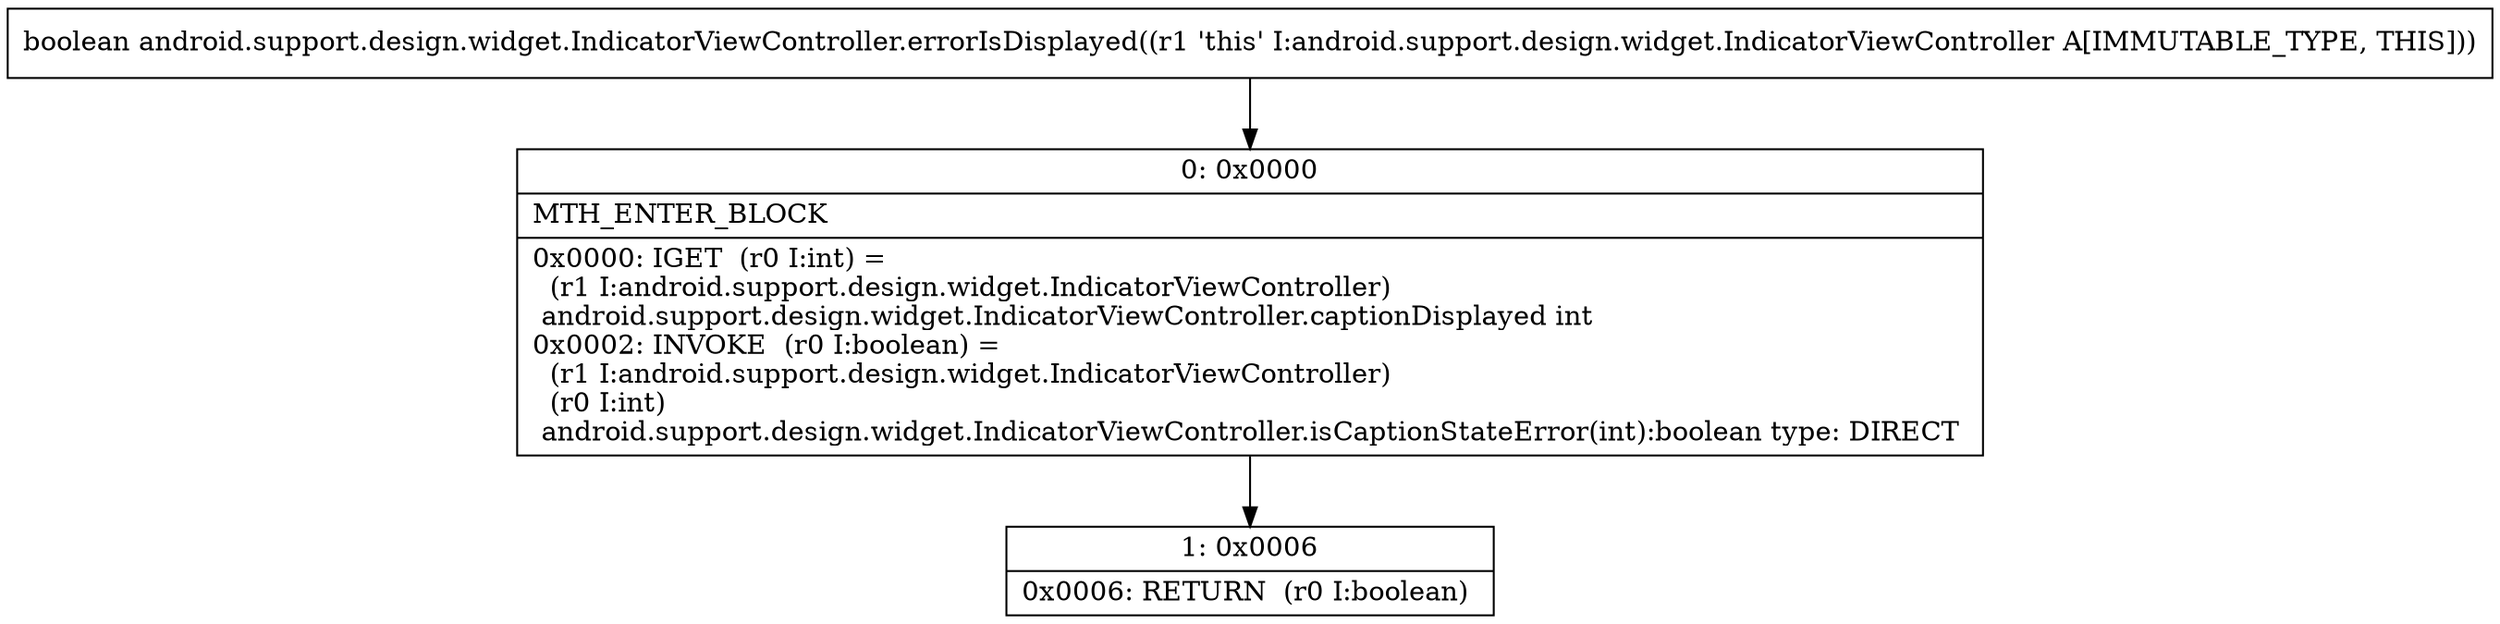 digraph "CFG forandroid.support.design.widget.IndicatorViewController.errorIsDisplayed()Z" {
Node_0 [shape=record,label="{0\:\ 0x0000|MTH_ENTER_BLOCK\l|0x0000: IGET  (r0 I:int) = \l  (r1 I:android.support.design.widget.IndicatorViewController)\l android.support.design.widget.IndicatorViewController.captionDisplayed int \l0x0002: INVOKE  (r0 I:boolean) = \l  (r1 I:android.support.design.widget.IndicatorViewController)\l  (r0 I:int)\l android.support.design.widget.IndicatorViewController.isCaptionStateError(int):boolean type: DIRECT \l}"];
Node_1 [shape=record,label="{1\:\ 0x0006|0x0006: RETURN  (r0 I:boolean) \l}"];
MethodNode[shape=record,label="{boolean android.support.design.widget.IndicatorViewController.errorIsDisplayed((r1 'this' I:android.support.design.widget.IndicatorViewController A[IMMUTABLE_TYPE, THIS])) }"];
MethodNode -> Node_0;
Node_0 -> Node_1;
}

